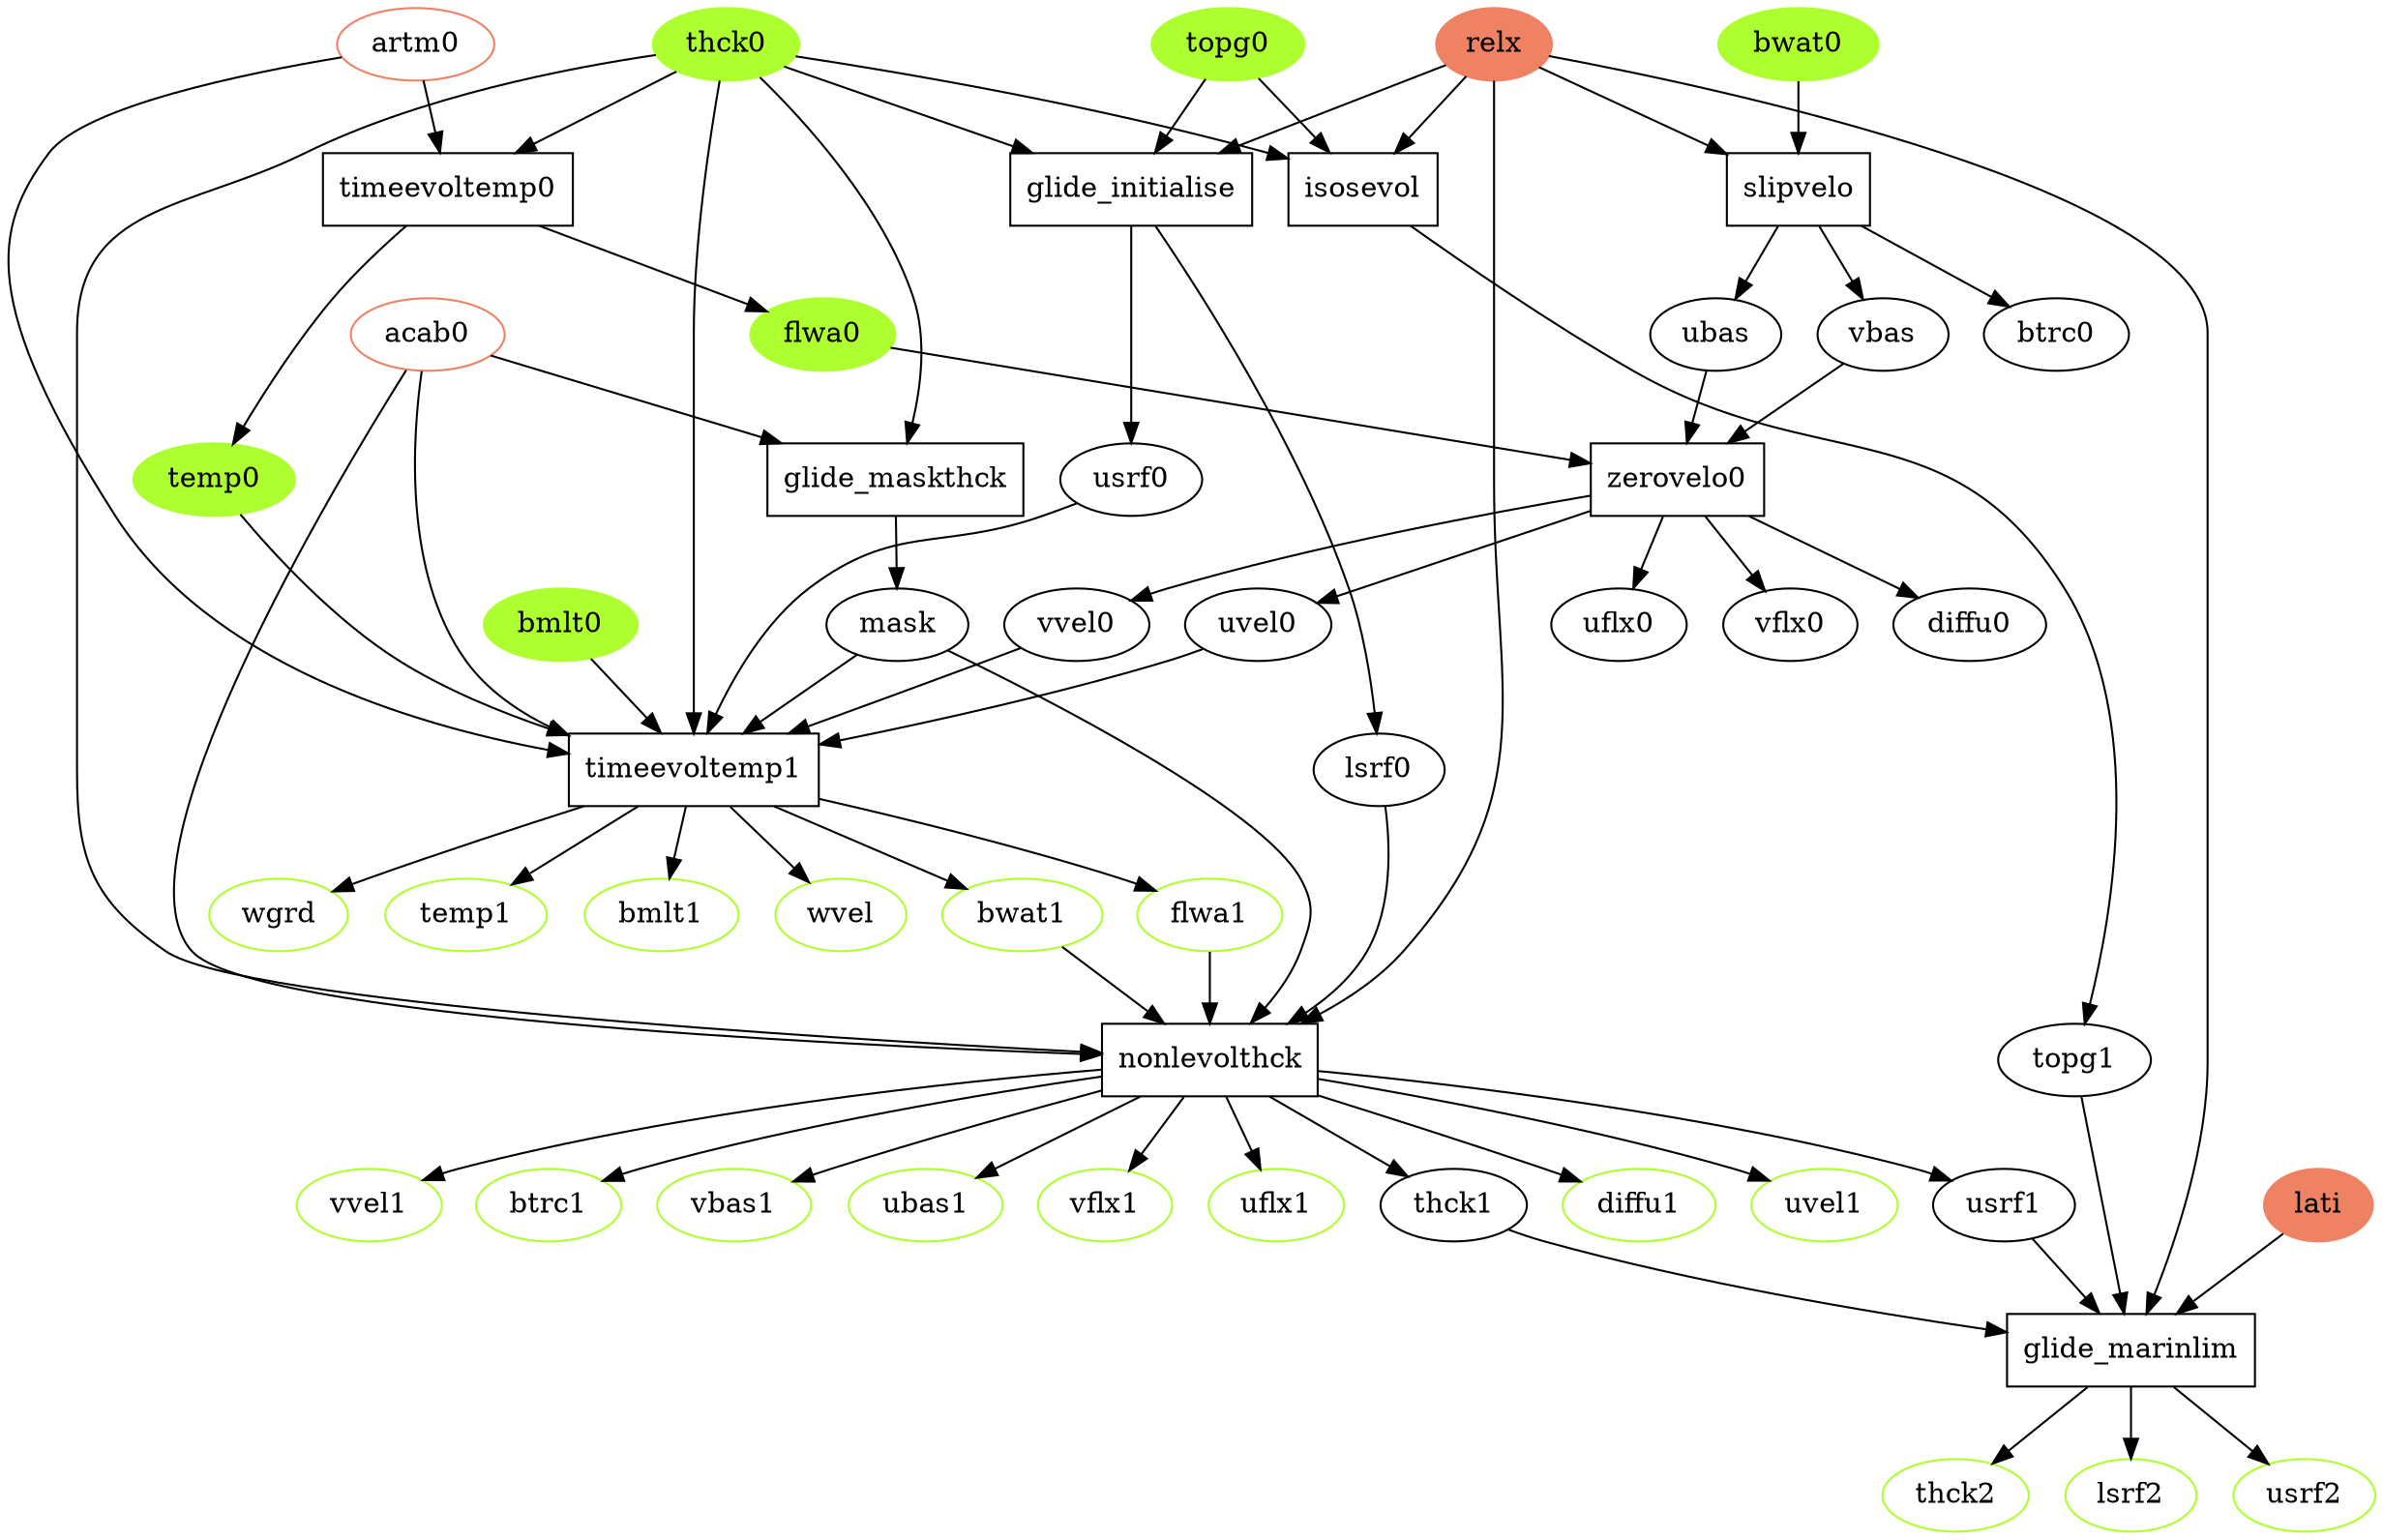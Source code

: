 digraph G
{
 // inputs
 thck0 [style = filled,color=greenyellow];
 topg0 [style = filled,color=greenyellow];
 bwat0 [style = filled,color=greenyellow];
 bmlt0 [style = filled,color=greenyellow];
 flwa0 [style = filled,color=greenyellow];
 temp0 [style = filled,color=greenyellow];

 // forcing
 artm0 [color=salmon2];
 acab0 [color=salmon2];
 lati [style = filled,color=salmon2];
 relx [style = filled,color=salmon2];

 // outputs
 thck2 [color=greenyellow];
 lsrf2 [color=greenyellow];
 usrf2 [color=greenyellow];
 uflx1 [color=greenyellow];
 diffu1 [color=greenyellow];
 uvel1 [color=greenyellow];
 vvel1 [color=greenyellow];
 btrc1 [color=greenyellow];
 vbas1 [color=greenyellow];
 ubas1 [color=greenyellow];
 vflx1 [color=greenyellow];
 bwat1 [color=greenyellow];
 wgrd [color=greenyellow];
 flwa1 [color=greenyellow];
 temp1 [color=greenyellow];
 bmlt1 [color=greenyellow];
 wvel [color=greenyellow];
 
 //glide_initialise
 glide_initialise [shape = box];
 thck0->glide_initialise;
 topg0->glide_initialise;
 relx->glide_initialise;
 glide_initialise->lsrf0;
 glide_initialise->usrf0;

 //timeevoltemp0
 timeevoltemp0 [shape = box];
 artm0->timeevoltemp0;
 thck0->timeevoltemp0;
 timeevoltemp0->temp0;
 timeevoltemp0->flwa0;

 //isosevol
 isosevol [shape = box];
 thck0->isosevol;
 topg0->isosevol;
 relx->isosevol;
 isosevol->topg1;

 //slipvelo
 slipvelo [shape = box];
 bwat0->slipvelo;
 relx->slipvelo;
 slipvelo->btrc0;
 slipvelo->ubas;
 slipvelo->vbas;

 //zerovelo0
 zerovelo0 [shape = box];
 flwa0->zerovelo0;
 ubas->zerovelo0;
 vbas->zerovelo0;
 zerovelo0->uvel0;
 zerovelo0->vvel0;
 zerovelo0->diffu0;
 zerovelo0->uflx0;
 zerovelo0->vflx0;

 //glide_maskthck
 glide_maskthck [shape = box];
 thck0->glide_maskthck;
 acab0->glide_maskthck;
 glide_maskthck->mask;

 //timeevoltemp1
 timeevoltemp1 [shape = box];
 temp0->timeevoltemp1;
 artm0->timeevoltemp1;
 acab0->timeevoltemp1;
 thck0->timeevoltemp1;
 usrf0->timeevoltemp1;
 uvel0->timeevoltemp1;
 vvel0->timeevoltemp1;
 bmlt0->timeevoltemp1;
 mask->timeevoltemp1;
 timeevoltemp1->temp1;
 timeevoltemp1->flwa1;
 timeevoltemp1->wgrd;
 timeevoltemp1->wvel;
 timeevoltemp1->bmlt1;
 timeevoltemp1->bwat1;
 
// //timeevolthck
// timeevolthck [shape = box];
// uflx0->timeevolthck;
// vflx0->timeevolthck;
// dusrfdew->timeevolthck;
// dusrfdns->timeevolthck;
// acab0->timeevolthck;
// mask->timeevolthck;
// thck0->timeevolthck;
// usrf0->timeevolthck;
// lsrf0->timeevolthck;
// timeevolthck->thck1;
// timeevolthck->usrf1;

// //stagleapthck
// stagleapthck [shape = box];
// uflx0->stagleapthck;
// vflx0->stagleapthck;
// lsrf0->stagleapthck;
// thck0->stagleapthck;
// stagleapthck->thck1;
// stagleapthck->usrf1;

 //nonlevolthck
 nonlevolthck [shape = box];
 lsrf0->nonlevolthck;
 acab0->nonlevolthck;
 thck0->nonlevolthck;
 bwat1->nonlevolthck;
 relx->nonlevolthck;
 flwa1->nonlevolthck;
 mask->nonlevolthck;
 nonlevolthck->thck1;
 nonlevolthck->usrf1;
 nonlevolthck->ubas1;
 nonlevolthck->vbas1;
 nonlevolthck->btrc1;
 nonlevolthck->vvel1;
 nonlevolthck->uvel1;
 nonlevolthck->diffu1;
 nonlevolthck->uflx1;
 nonlevolthck->vflx1;

 //glide_marinlim
 glide_marinlim [shape = box];
 lati->glide_marinlim;
 usrf1->glide_marinlim;
 relx->glide_marinlim;
 topg1->glide_marinlim;
 thck1->glide_marinlim;
 glide_marinlim->usrf2;
 glide_marinlim->lsrf2;
 glide_marinlim->thck2;
}